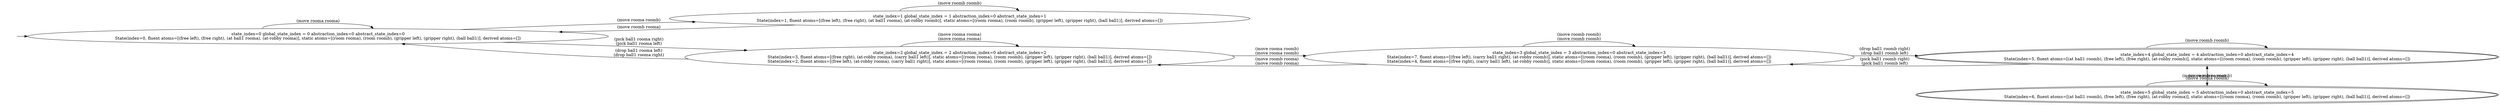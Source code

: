 digraph {
rankdir="LR"
s0[label="state_index=0 global_state_index = 0 abstraction_index=0 abstract_state_index=0
State(index=0, fluent atoms=[(free left), (free right), (at ball1 rooma), (at-robby rooma)], static atoms=[(room rooma), (room roomb), (gripper left), (gripper right), (ball ball1)], derived atoms=[])
"]
s1[label="state_index=1 global_state_index = 1 abstraction_index=0 abstract_state_index=1
State(index=1, fluent atoms=[(free left), (free right), (at ball1 rooma), (at-robby roomb)], static atoms=[(room rooma), (room roomb), (gripper left), (gripper right), (ball ball1)], derived atoms=[])
"]
s2[label="state_index=2 global_state_index = 2 abstraction_index=0 abstract_state_index=2
State(index=3, fluent atoms=[(free right), (at-robby rooma), (carry ball1 left)], static atoms=[(room rooma), (room roomb), (gripper left), (gripper right), (ball ball1)], derived atoms=[])
State(index=2, fluent atoms=[(free left), (at-robby rooma), (carry ball1 right)], static atoms=[(room rooma), (room roomb), (gripper left), (gripper right), (ball ball1)], derived atoms=[])
"]
s3[label="state_index=3 global_state_index = 3 abstraction_index=0 abstract_state_index=3
State(index=7, fluent atoms=[(free left), (carry ball1 right), (at-robby roomb)], static atoms=[(room rooma), (room roomb), (gripper left), (gripper right), (ball ball1)], derived atoms=[])
State(index=4, fluent atoms=[(free right), (carry ball1 left), (at-robby roomb)], static atoms=[(room rooma), (room roomb), (gripper left), (gripper right), (ball ball1)], derived atoms=[])
"]
s4[peripheries=2,label="state_index=4 global_state_index = 4 abstraction_index=0 abstract_state_index=4
State(index=5, fluent atoms=[(at ball1 roomb), (free left), (free right), (at-robby roomb)], static atoms=[(room rooma), (room roomb), (gripper left), (gripper right), (ball ball1)], derived atoms=[])
"]
s5[peripheries=2,label="state_index=5 global_state_index = 5 abstraction_index=0 abstract_state_index=5
State(index=6, fluent atoms=[(at ball1 roomb), (free left), (free right), (at-robby rooma)], static atoms=[(room rooma), (room roomb), (gripper left), (gripper right), (ball ball1)], derived atoms=[])
"]
Dangling [ label = "", style = invis ]
{ rank = same; Dangling }
Dangling -> s0
{ rank = same; s1}
{ rank = same; s0}
{ rank = same; s2}
{ rank = same; s3}
{ rank = same; s4,s5}
s0->s0 [label="(move rooma rooma)
"]
s0->s1 [label="(move rooma roomb)
"]
s0->s2 [label="(pick ball1 rooma right)
(pick ball1 rooma left)
"]
s1->s0 [label="(move roomb rooma)
"]
s1->s1 [label="(move roomb roomb)
"]
s2->s0 [label="(drop ball1 rooma left)
(drop ball1 rooma right)
"]
s2->s2 [label="(move rooma rooma)
(move rooma rooma)
"]
s2->s3 [label="(move rooma roomb)
(move rooma roomb)
"]
s3->s2 [label="(move roomb rooma)
(move roomb rooma)
"]
s3->s3 [label="(move roomb roomb)
(move roomb roomb)
"]
s3->s4 [label="(drop ball1 roomb right)
(drop ball1 roomb left)
"]
s4->s3 [label="(pick ball1 roomb right)
(pick ball1 roomb left)
"]
s4->s4 [label="(move roomb roomb)
"]
s4->s5 [label="(move roomb rooma)
"]
s5->s4 [label="(move rooma roomb)
"]
s5->s5 [label="(move rooma rooma)
"]
}
